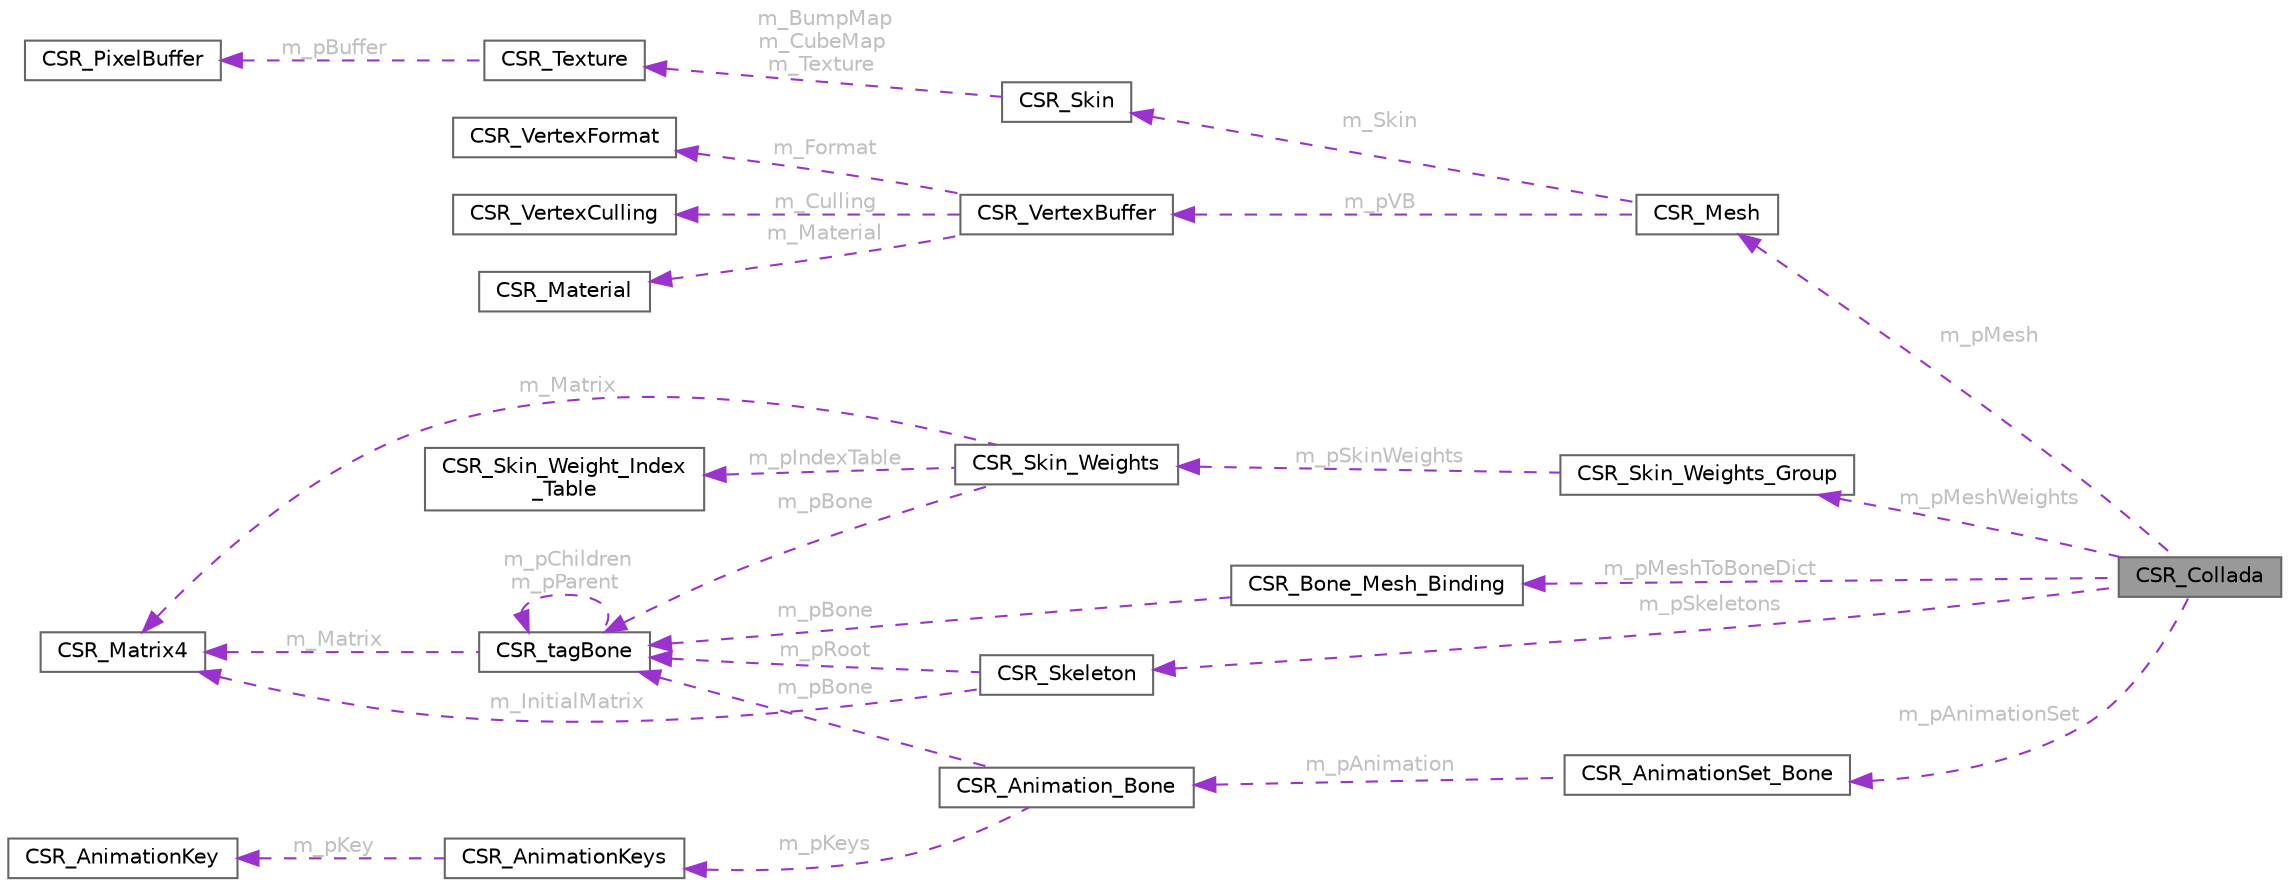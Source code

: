 digraph "CSR_Collada"
{
 // LATEX_PDF_SIZE
  bgcolor="transparent";
  edge [fontname=Helvetica,fontsize=10,labelfontname=Helvetica,labelfontsize=10];
  node [fontname=Helvetica,fontsize=10,shape=box,height=0.2,width=0.4];
  rankdir="LR";
  Node1 [id="Node000001",label="CSR_Collada",height=0.2,width=0.4,color="gray40", fillcolor="grey60", style="filled", fontcolor="black",tooltip=" "];
  Node2 -> Node1 [id="edge1_Node000001_Node000002",dir="back",color="darkorchid3",style="dashed",tooltip=" ",label=" m_pMesh",fontcolor="grey" ];
  Node2 [id="Node000002",label="CSR_Mesh",height=0.2,width=0.4,color="gray40", fillcolor="white", style="filled",URL="$struct_c_s_r___mesh.html",tooltip=" "];
  Node3 -> Node2 [id="edge2_Node000002_Node000003",dir="back",color="darkorchid3",style="dashed",tooltip=" ",label=" m_Skin",fontcolor="grey" ];
  Node3 [id="Node000003",label="CSR_Skin",height=0.2,width=0.4,color="gray40", fillcolor="white", style="filled",URL="$struct_c_s_r___skin.html",tooltip=" "];
  Node4 -> Node3 [id="edge3_Node000003_Node000004",dir="back",color="darkorchid3",style="dashed",tooltip=" ",label=" m_BumpMap\nm_CubeMap\nm_Texture",fontcolor="grey" ];
  Node4 [id="Node000004",label="CSR_Texture",height=0.2,width=0.4,color="gray40", fillcolor="white", style="filled",URL="$struct_c_s_r___texture.html",tooltip=" "];
  Node5 -> Node4 [id="edge4_Node000004_Node000005",dir="back",color="darkorchid3",style="dashed",tooltip=" ",label=" m_pBuffer",fontcolor="grey" ];
  Node5 [id="Node000005",label="CSR_PixelBuffer",height=0.2,width=0.4,color="gray40", fillcolor="white", style="filled",URL="$struct_c_s_r___pixel_buffer.html",tooltip=" "];
  Node6 -> Node2 [id="edge5_Node000002_Node000006",dir="back",color="darkorchid3",style="dashed",tooltip=" ",label=" m_pVB",fontcolor="grey" ];
  Node6 [id="Node000006",label="CSR_VertexBuffer",height=0.2,width=0.4,color="gray40", fillcolor="white", style="filled",URL="$struct_c_s_r___vertex_buffer.html",tooltip=" "];
  Node7 -> Node6 [id="edge6_Node000006_Node000007",dir="back",color="darkorchid3",style="dashed",tooltip=" ",label=" m_Format",fontcolor="grey" ];
  Node7 [id="Node000007",label="CSR_VertexFormat",height=0.2,width=0.4,color="gray40", fillcolor="white", style="filled",URL="$struct_c_s_r___vertex_format.html",tooltip=" "];
  Node8 -> Node6 [id="edge7_Node000006_Node000008",dir="back",color="darkorchid3",style="dashed",tooltip=" ",label=" m_Culling",fontcolor="grey" ];
  Node8 [id="Node000008",label="CSR_VertexCulling",height=0.2,width=0.4,color="gray40", fillcolor="white", style="filled",URL="$struct_c_s_r___vertex_culling.html",tooltip=" "];
  Node9 -> Node6 [id="edge8_Node000006_Node000009",dir="back",color="darkorchid3",style="dashed",tooltip=" ",label=" m_Material",fontcolor="grey" ];
  Node9 [id="Node000009",label="CSR_Material",height=0.2,width=0.4,color="gray40", fillcolor="white", style="filled",URL="$struct_c_s_r___material.html",tooltip=" "];
  Node10 -> Node1 [id="edge9_Node000001_Node000010",dir="back",color="darkorchid3",style="dashed",tooltip=" ",label=" m_pMeshWeights",fontcolor="grey" ];
  Node10 [id="Node000010",label="CSR_Skin_Weights_Group",height=0.2,width=0.4,color="gray40", fillcolor="white", style="filled",URL="$struct_c_s_r___skin___weights___group.html",tooltip=" "];
  Node11 -> Node10 [id="edge10_Node000010_Node000011",dir="back",color="darkorchid3",style="dashed",tooltip=" ",label=" m_pSkinWeights",fontcolor="grey" ];
  Node11 [id="Node000011",label="CSR_Skin_Weights",height=0.2,width=0.4,color="gray40", fillcolor="white", style="filled",URL="$struct_c_s_r___skin___weights.html",tooltip=" "];
  Node12 -> Node11 [id="edge11_Node000011_Node000012",dir="back",color="darkorchid3",style="dashed",tooltip=" ",label=" m_pBone",fontcolor="grey" ];
  Node12 [id="Node000012",label="CSR_tagBone",height=0.2,width=0.4,color="gray40", fillcolor="white", style="filled",URL="$struct_c_s_r__tag_bone.html",tooltip=" "];
  Node13 -> Node12 [id="edge12_Node000012_Node000013",dir="back",color="darkorchid3",style="dashed",tooltip=" ",label=" m_Matrix",fontcolor="grey" ];
  Node13 [id="Node000013",label="CSR_Matrix4",height=0.2,width=0.4,color="gray40", fillcolor="white", style="filled",URL="$struct_c_s_r___matrix4.html",tooltip=" "];
  Node12 -> Node12 [id="edge13_Node000012_Node000012",dir="back",color="darkorchid3",style="dashed",tooltip=" ",label=" m_pChildren\nm_pParent",fontcolor="grey" ];
  Node13 -> Node11 [id="edge14_Node000011_Node000013",dir="back",color="darkorchid3",style="dashed",tooltip=" ",label=" m_Matrix",fontcolor="grey" ];
  Node14 -> Node11 [id="edge15_Node000011_Node000014",dir="back",color="darkorchid3",style="dashed",tooltip=" ",label=" m_pIndexTable",fontcolor="grey" ];
  Node14 [id="Node000014",label="CSR_Skin_Weight_Index\l_Table",height=0.2,width=0.4,color="gray40", fillcolor="white", style="filled",URL="$struct_c_s_r___skin___weight___index___table.html",tooltip=" "];
  Node15 -> Node1 [id="edge16_Node000001_Node000015",dir="back",color="darkorchid3",style="dashed",tooltip=" ",label=" m_pMeshToBoneDict",fontcolor="grey" ];
  Node15 [id="Node000015",label="CSR_Bone_Mesh_Binding",height=0.2,width=0.4,color="gray40", fillcolor="white", style="filled",URL="$struct_c_s_r___bone___mesh___binding.html",tooltip=" "];
  Node12 -> Node15 [id="edge17_Node000015_Node000012",dir="back",color="darkorchid3",style="dashed",tooltip=" ",label=" m_pBone",fontcolor="grey" ];
  Node16 -> Node1 [id="edge18_Node000001_Node000016",dir="back",color="darkorchid3",style="dashed",tooltip=" ",label=" m_pSkeletons",fontcolor="grey" ];
  Node16 [id="Node000016",label="CSR_Skeleton",height=0.2,width=0.4,color="gray40", fillcolor="white", style="filled",URL="$struct_c_s_r___skeleton.html",tooltip=" "];
  Node12 -> Node16 [id="edge19_Node000016_Node000012",dir="back",color="darkorchid3",style="dashed",tooltip=" ",label=" m_pRoot",fontcolor="grey" ];
  Node13 -> Node16 [id="edge20_Node000016_Node000013",dir="back",color="darkorchid3",style="dashed",tooltip=" ",label=" m_InitialMatrix",fontcolor="grey" ];
  Node17 -> Node1 [id="edge21_Node000001_Node000017",dir="back",color="darkorchid3",style="dashed",tooltip=" ",label=" m_pAnimationSet",fontcolor="grey" ];
  Node17 [id="Node000017",label="CSR_AnimationSet_Bone",height=0.2,width=0.4,color="gray40", fillcolor="white", style="filled",URL="$struct_c_s_r___animation_set___bone.html",tooltip=" "];
  Node18 -> Node17 [id="edge22_Node000017_Node000018",dir="back",color="darkorchid3",style="dashed",tooltip=" ",label=" m_pAnimation",fontcolor="grey" ];
  Node18 [id="Node000018",label="CSR_Animation_Bone",height=0.2,width=0.4,color="gray40", fillcolor="white", style="filled",URL="$struct_c_s_r___animation___bone.html",tooltip=" "];
  Node12 -> Node18 [id="edge23_Node000018_Node000012",dir="back",color="darkorchid3",style="dashed",tooltip=" ",label=" m_pBone",fontcolor="grey" ];
  Node19 -> Node18 [id="edge24_Node000018_Node000019",dir="back",color="darkorchid3",style="dashed",tooltip=" ",label=" m_pKeys",fontcolor="grey" ];
  Node19 [id="Node000019",label="CSR_AnimationKeys",height=0.2,width=0.4,color="gray40", fillcolor="white", style="filled",URL="$struct_c_s_r___animation_keys.html",tooltip=" "];
  Node20 -> Node19 [id="edge25_Node000019_Node000020",dir="back",color="darkorchid3",style="dashed",tooltip=" ",label=" m_pKey",fontcolor="grey" ];
  Node20 [id="Node000020",label="CSR_AnimationKey",height=0.2,width=0.4,color="gray40", fillcolor="white", style="filled",URL="$struct_c_s_r___animation_key.html",tooltip=" "];
}
